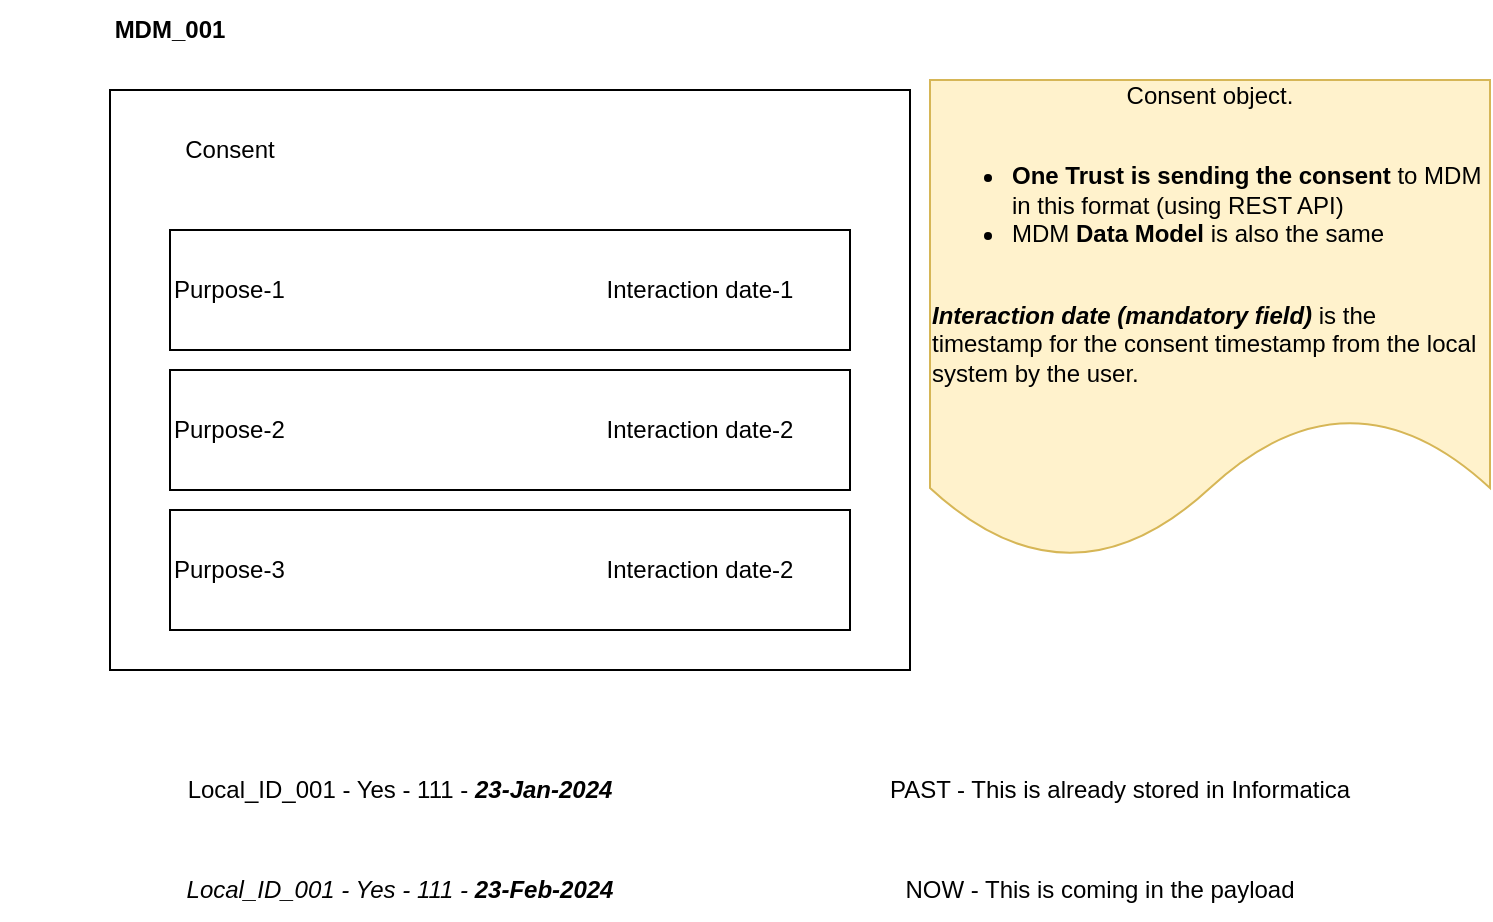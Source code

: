 <mxfile version="24.0.7" type="github" pages="4">
  <diagram name="OT-MDM" id="iXr3DxbBh9tyG3I7lu1P">
    <mxGraphModel dx="1290" dy="661" grid="1" gridSize="10" guides="1" tooltips="1" connect="1" arrows="1" fold="1" page="1" pageScale="1" pageWidth="850" pageHeight="1100" math="0" shadow="0">
      <root>
        <mxCell id="0" />
        <mxCell id="1" parent="0" />
        <mxCell id="reyr7MXeVGvhNN7MZA6h-1" value="" style="rounded=0;whiteSpace=wrap;html=1;" parent="1" vertex="1">
          <mxGeometry x="140" y="135" width="400" height="290" as="geometry" />
        </mxCell>
        <mxCell id="reyr7MXeVGvhNN7MZA6h-2" value="Consent" style="text;html=1;strokeColor=none;fillColor=none;align=center;verticalAlign=middle;whiteSpace=wrap;rounded=0;" parent="1" vertex="1">
          <mxGeometry x="170" y="150" width="60" height="30" as="geometry" />
        </mxCell>
        <mxCell id="reyr7MXeVGvhNN7MZA6h-3" value="Purpose-1" style="rounded=0;whiteSpace=wrap;html=1;align=left;" parent="1" vertex="1">
          <mxGeometry x="170" y="205" width="340" height="60" as="geometry" />
        </mxCell>
        <mxCell id="reyr7MXeVGvhNN7MZA6h-4" value="Purpose-2" style="rounded=0;whiteSpace=wrap;html=1;align=left;" parent="1" vertex="1">
          <mxGeometry x="170" y="275" width="340" height="60" as="geometry" />
        </mxCell>
        <mxCell id="reyr7MXeVGvhNN7MZA6h-5" value="Purpose-3" style="rounded=0;whiteSpace=wrap;html=1;align=left;" parent="1" vertex="1">
          <mxGeometry x="170" y="345" width="340" height="60" as="geometry" />
        </mxCell>
        <mxCell id="reyr7MXeVGvhNN7MZA6h-6" value="Interaction date-1" style="text;html=1;strokeColor=none;fillColor=none;align=center;verticalAlign=middle;whiteSpace=wrap;rounded=0;" parent="1" vertex="1">
          <mxGeometry x="380" y="220" width="110" height="30" as="geometry" />
        </mxCell>
        <mxCell id="reyr7MXeVGvhNN7MZA6h-7" value="Interaction date-2" style="text;html=1;strokeColor=none;fillColor=none;align=center;verticalAlign=middle;whiteSpace=wrap;rounded=0;" parent="1" vertex="1">
          <mxGeometry x="380" y="290" width="110" height="30" as="geometry" />
        </mxCell>
        <mxCell id="reyr7MXeVGvhNN7MZA6h-8" value="Interaction date-2" style="text;html=1;strokeColor=none;fillColor=none;align=center;verticalAlign=middle;whiteSpace=wrap;rounded=0;" parent="1" vertex="1">
          <mxGeometry x="380" y="360" width="110" height="30" as="geometry" />
        </mxCell>
        <mxCell id="reyr7MXeVGvhNN7MZA6h-9" value="Consent object.&lt;br&gt;&lt;br&gt;&lt;div style=&quot;text-align: left;&quot;&gt;&lt;ul&gt;&lt;li&gt;&lt;span style=&quot;background-color: initial;&quot;&gt;&lt;b&gt;One Trust is sending the consent&lt;/b&gt; to MDM in this format (using REST API)&lt;/span&gt;&lt;/li&gt;&lt;li&gt;&lt;span style=&quot;background-color: initial;&quot;&gt;MDM &lt;b&gt;Data Model&lt;/b&gt; is also the same&lt;/span&gt;&lt;/li&gt;&lt;/ul&gt;&lt;div&gt;&lt;br&gt;&lt;/div&gt;&lt;div&gt;&lt;b&gt;&lt;i&gt;Interaction date (mandatory field)&lt;/i&gt;&amp;nbsp;&lt;/b&gt;is the timestamp for the consent timestamp from the local system by the user.&lt;/div&gt;&lt;div&gt;&lt;br&gt;&lt;/div&gt;&lt;/div&gt;" style="shape=document;whiteSpace=wrap;html=1;boundedLbl=1;fillColor=#fff2cc;strokeColor=#d6b656;" parent="1" vertex="1">
          <mxGeometry x="550" y="130" width="280" height="240" as="geometry" />
        </mxCell>
        <mxCell id="reyr7MXeVGvhNN7MZA6h-10" value="MDM_001" style="text;html=1;strokeColor=none;fillColor=none;align=center;verticalAlign=middle;whiteSpace=wrap;rounded=0;fontStyle=1" parent="1" vertex="1">
          <mxGeometry x="140" y="90" width="60" height="30" as="geometry" />
        </mxCell>
        <mxCell id="zFzDZJ6lFIhTBEleKPdN-1" value="Local_ID_001 - Yes - 111 - &lt;i&gt;&lt;b&gt;23-Jan-2024&lt;/b&gt;&lt;/i&gt;" style="text;html=1;align=center;verticalAlign=middle;whiteSpace=wrap;rounded=0;fontStyle=0" vertex="1" parent="1">
          <mxGeometry x="85" y="470" width="400" height="30" as="geometry" />
        </mxCell>
        <mxCell id="zFzDZJ6lFIhTBEleKPdN-2" value="Local_ID_001 - Yes - 111 - &lt;b&gt;23-Feb-2024&lt;/b&gt;" style="text;html=1;align=center;verticalAlign=middle;whiteSpace=wrap;rounded=0;fontStyle=2" vertex="1" parent="1">
          <mxGeometry x="85" y="520" width="400" height="30" as="geometry" />
        </mxCell>
        <mxCell id="zFzDZJ6lFIhTBEleKPdN-3" value="PAST - This is already stored in Informatica" style="text;html=1;align=center;verticalAlign=middle;whiteSpace=wrap;rounded=0;" vertex="1" parent="1">
          <mxGeometry x="505" y="470" width="280" height="30" as="geometry" />
        </mxCell>
        <mxCell id="zFzDZJ6lFIhTBEleKPdN-4" value="NOW - This is coming in the payload" style="text;html=1;align=center;verticalAlign=middle;whiteSpace=wrap;rounded=0;" vertex="1" parent="1">
          <mxGeometry x="505" y="520" width="260" height="30" as="geometry" />
        </mxCell>
      </root>
    </mxGraphModel>
  </diagram>
  <diagram id="JwgpI6v0fydB3AKI-9C6" name="MDM-OT">
    <mxGraphModel dx="1290" dy="661" grid="1" gridSize="10" guides="1" tooltips="1" connect="1" arrows="1" fold="1" page="1" pageScale="1" pageWidth="850" pageHeight="1100" math="0" shadow="0">
      <root>
        <mxCell id="0" />
        <mxCell id="1" parent="0" />
        <mxCell id="jvlo6oTxEAvihXrLPwBr-1" value="" style="rounded=0;whiteSpace=wrap;html=1;" parent="1" vertex="1">
          <mxGeometry x="45" y="210" width="400" height="160" as="geometry" />
        </mxCell>
        <mxCell id="jvlo6oTxEAvihXrLPwBr-2" value="Consent" style="text;html=1;strokeColor=none;fillColor=none;align=center;verticalAlign=middle;whiteSpace=wrap;rounded=0;" parent="1" vertex="1">
          <mxGeometry x="205" y="220" width="60" height="30" as="geometry" />
        </mxCell>
        <mxCell id="jvlo6oTxEAvihXrLPwBr-3" value="Purpose-1" style="rounded=0;whiteSpace=wrap;html=1;align=left;" parent="1" vertex="1">
          <mxGeometry x="75" y="280" width="340" height="60" as="geometry" />
        </mxCell>
        <mxCell id="jvlo6oTxEAvihXrLPwBr-4" value="Interaction date-1" style="text;html=1;strokeColor=none;fillColor=none;align=center;verticalAlign=middle;whiteSpace=wrap;rounded=0;" parent="1" vertex="1">
          <mxGeometry x="65" y="220" width="110" height="30" as="geometry" />
        </mxCell>
        <mxCell id="jvlo6oTxEAvihXrLPwBr-5" value="Consent object (Expected).&lt;b&gt;during submission&lt;/b&gt;&lt;br&gt;&lt;br&gt;&lt;div style=&quot;&quot;&gt;&lt;ul&gt;&lt;li style=&quot;&quot;&gt;&lt;span style=&quot;background-color: initial;&quot;&gt;One Trust expects the consent to be submitted in this format using the Consent submission API.&lt;/span&gt;&lt;/li&gt;&lt;/ul&gt;&lt;div&gt;&lt;br&gt;&lt;/div&gt;&lt;div&gt;So, need to send this three times.&lt;/div&gt;&lt;div&gt;&lt;br&gt;&lt;/div&gt;&lt;div&gt;Interaction date is the sme for all the purposes&lt;/div&gt;&lt;/div&gt;" style="shape=document;whiteSpace=wrap;html=1;boundedLbl=1;fillColor=#fff2cc;strokeColor=#d6b656;align=left;size=0.059;" parent="1" vertex="1">
          <mxGeometry x="525" y="320" width="280" height="230" as="geometry" />
        </mxCell>
        <mxCell id="jvlo6oTxEAvihXrLPwBr-6" value="" style="rounded=0;whiteSpace=wrap;html=1;" parent="1" vertex="1">
          <mxGeometry x="45" y="410" width="400" height="160" as="geometry" />
        </mxCell>
        <mxCell id="jvlo6oTxEAvihXrLPwBr-7" value="Consent" style="text;html=1;strokeColor=none;fillColor=none;align=center;verticalAlign=middle;whiteSpace=wrap;rounded=0;" parent="1" vertex="1">
          <mxGeometry x="235" y="420" width="60" height="30" as="geometry" />
        </mxCell>
        <mxCell id="jvlo6oTxEAvihXrLPwBr-8" value="Purpose-2" style="rounded=0;whiteSpace=wrap;html=1;align=left;" parent="1" vertex="1">
          <mxGeometry x="75" y="480" width="340" height="60" as="geometry" />
        </mxCell>
        <mxCell id="jvlo6oTxEAvihXrLPwBr-9" value="Interaction date-2" style="text;html=1;strokeColor=none;fillColor=none;align=center;verticalAlign=middle;whiteSpace=wrap;rounded=0;" parent="1" vertex="1">
          <mxGeometry x="75" y="435" width="110" height="30" as="geometry" />
        </mxCell>
        <mxCell id="jvlo6oTxEAvihXrLPwBr-10" value="" style="rounded=0;whiteSpace=wrap;html=1;" parent="1" vertex="1">
          <mxGeometry x="45" y="610" width="400" height="160" as="geometry" />
        </mxCell>
        <mxCell id="jvlo6oTxEAvihXrLPwBr-11" value="Consent" style="text;html=1;strokeColor=none;fillColor=none;align=center;verticalAlign=middle;whiteSpace=wrap;rounded=0;" parent="1" vertex="1">
          <mxGeometry x="235" y="620" width="60" height="30" as="geometry" />
        </mxCell>
        <mxCell id="jvlo6oTxEAvihXrLPwBr-12" value="Purpose-3" style="rounded=0;whiteSpace=wrap;html=1;align=left;" parent="1" vertex="1">
          <mxGeometry x="75" y="680" width="340" height="60" as="geometry" />
        </mxCell>
        <mxCell id="jvlo6oTxEAvihXrLPwBr-13" value="Interaction date-3" style="text;html=1;strokeColor=none;fillColor=none;align=center;verticalAlign=middle;whiteSpace=wrap;rounded=0;" parent="1" vertex="1">
          <mxGeometry x="75" y="635" width="110" height="30" as="geometry" />
        </mxCell>
        <mxCell id="jvlo6oTxEAvihXrLPwBr-14" value="MDM_001" style="text;html=1;strokeColor=none;fillColor=none;align=center;verticalAlign=middle;whiteSpace=wrap;rounded=0;" parent="1" vertex="1">
          <mxGeometry x="45" y="180" width="60" height="30" as="geometry" />
        </mxCell>
        <mxCell id="jvlo6oTxEAvihXrLPwBr-15" value="MDM_001" style="text;html=1;strokeColor=none;fillColor=none;align=center;verticalAlign=middle;whiteSpace=wrap;rounded=0;" parent="1" vertex="1">
          <mxGeometry x="45" y="380" width="60" height="30" as="geometry" />
        </mxCell>
        <mxCell id="jvlo6oTxEAvihXrLPwBr-16" value="MDM_001" style="text;html=1;strokeColor=none;fillColor=none;align=center;verticalAlign=middle;whiteSpace=wrap;rounded=0;" parent="1" vertex="1">
          <mxGeometry x="45" y="580" width="60" height="30" as="geometry" />
        </mxCell>
        <mxCell id="RSynuTvnJzF3PBYp2YMw-2" value="OT" style="rounded=0;whiteSpace=wrap;html=1;" vertex="1" parent="1">
          <mxGeometry x="390" y="70" width="120" height="60" as="geometry" />
        </mxCell>
        <mxCell id="RSynuTvnJzF3PBYp2YMw-4" style="edgeStyle=orthogonalEdgeStyle;rounded=0;orthogonalLoop=1;jettySize=auto;html=1;" edge="1" parent="1" source="RSynuTvnJzF3PBYp2YMw-3" target="RSynuTvnJzF3PBYp2YMw-2">
          <mxGeometry relative="1" as="geometry" />
        </mxCell>
        <mxCell id="RSynuTvnJzF3PBYp2YMw-3" value="MDM" style="rounded=1;whiteSpace=wrap;html=1;" vertex="1" parent="1">
          <mxGeometry x="40" y="70" width="120" height="60" as="geometry" />
        </mxCell>
      </root>
    </mxGraphModel>
  </diagram>
  <diagram id="PtORiU_ocRqzdzv2F50y" name="OT-Scenario">
    <mxGraphModel dx="1290" dy="661" grid="1" gridSize="10" guides="1" tooltips="1" connect="1" arrows="1" fold="1" page="1" pageScale="1" pageWidth="850" pageHeight="1100" math="0" shadow="0">
      <root>
        <mxCell id="0" />
        <mxCell id="1" parent="0" />
      </root>
    </mxGraphModel>
  </diagram>
  <diagram id="27iWsrHA2Gw_Uu9LB8M7" name="Process">
    <mxGraphModel dx="1290" dy="661" grid="1" gridSize="10" guides="1" tooltips="1" connect="1" arrows="1" fold="1" page="1" pageScale="1" pageWidth="850" pageHeight="1100" math="0" shadow="0">
      <root>
        <mxCell id="0" />
        <mxCell id="1" parent="0" />
        <mxCell id="Se64f8x0FAVomV_Zp5eu-5" value="" style="edgeStyle=orthogonalEdgeStyle;rounded=0;orthogonalLoop=1;jettySize=auto;html=1;" edge="1" parent="1" source="Se64f8x0FAVomV_Zp5eu-2" target="Se64f8x0FAVomV_Zp5eu-4">
          <mxGeometry relative="1" as="geometry" />
        </mxCell>
        <mxCell id="Se64f8x0FAVomV_Zp5eu-2" value="Primary Process" style="shape=process;whiteSpace=wrap;html=1;backgroundOutline=1;" vertex="1" parent="1">
          <mxGeometry x="70" y="240" width="120" height="60" as="geometry" />
        </mxCell>
        <mxCell id="Se64f8x0FAVomV_Zp5eu-3" value="&lt;span style=&quot;color: rgb(0, 0, 0); font-family: Helvetica; font-size: 12px; font-style: normal; font-variant-ligatures: normal; font-variant-caps: normal; font-weight: 400; letter-spacing: normal; orphans: 2; text-align: center; text-indent: 0px; text-transform: none; widows: 2; word-spacing: 0px; -webkit-text-stroke-width: 0px; white-space: normal; background-color: rgb(251, 251, 251); text-decoration-thickness: initial; text-decoration-style: initial; text-decoration-color: initial; display: inline !important; float: none;&quot;&gt;Near real time ingestion from a Local System&lt;/span&gt;" style="text;whiteSpace=wrap;html=1;" vertex="1" parent="1">
          <mxGeometry x="60" y="330" width="140" height="40" as="geometry" />
        </mxCell>
        <mxCell id="Se64f8x0FAVomV_Zp5eu-7" style="edgeStyle=orthogonalEdgeStyle;rounded=0;orthogonalLoop=1;jettySize=auto;html=1;" edge="1" parent="1" source="Se64f8x0FAVomV_Zp5eu-4" target="Se64f8x0FAVomV_Zp5eu-6">
          <mxGeometry relative="1" as="geometry" />
        </mxCell>
        <mxCell id="Se64f8x0FAVomV_Zp5eu-4" value="Get the Consent Data from Payload" style="whiteSpace=wrap;html=1;" vertex="1" parent="1">
          <mxGeometry x="270" y="240" width="120" height="60" as="geometry" />
        </mxCell>
        <mxCell id="Se64f8x0FAVomV_Zp5eu-9" value="" style="edgeStyle=orthogonalEdgeStyle;rounded=0;orthogonalLoop=1;jettySize=auto;html=1;" edge="1" parent="1" source="Se64f8x0FAVomV_Zp5eu-6" target="Se64f8x0FAVomV_Zp5eu-8">
          <mxGeometry relative="1" as="geometry" />
        </mxCell>
        <mxCell id="Se64f8x0FAVomV_Zp5eu-21" value="Yes" style="edgeLabel;html=1;align=center;verticalAlign=middle;resizable=0;points=[];" vertex="1" connectable="0" parent="Se64f8x0FAVomV_Zp5eu-9">
          <mxGeometry x="-0.004" y="-1" relative="1" as="geometry">
            <mxPoint as="offset" />
          </mxGeometry>
        </mxCell>
        <mxCell id="Se64f8x0FAVomV_Zp5eu-11" value="" style="edgeStyle=orthogonalEdgeStyle;rounded=0;orthogonalLoop=1;jettySize=auto;html=1;" edge="1" parent="1" source="Se64f8x0FAVomV_Zp5eu-6">
          <mxGeometry relative="1" as="geometry">
            <mxPoint x="555" y="120" as="targetPoint" />
          </mxGeometry>
        </mxCell>
        <mxCell id="Se64f8x0FAVomV_Zp5eu-20" value="No" style="edgeLabel;html=1;align=center;verticalAlign=middle;resizable=0;points=[];" vertex="1" connectable="0" parent="Se64f8x0FAVomV_Zp5eu-11">
          <mxGeometry x="-0.24" relative="1" as="geometry">
            <mxPoint as="offset" />
          </mxGeometry>
        </mxCell>
        <mxCell id="Se64f8x0FAVomV_Zp5eu-6" value="IsConsentExists?" style="rhombus;whiteSpace=wrap;html=1;" vertex="1" parent="1">
          <mxGeometry x="500" y="220" width="110" height="100" as="geometry" />
        </mxCell>
        <mxCell id="Se64f8x0FAVomV_Zp5eu-28" value="" style="edgeStyle=orthogonalEdgeStyle;rounded=0;orthogonalLoop=1;jettySize=auto;html=1;" edge="1" parent="1" source="Se64f8x0FAVomV_Zp5eu-8" target="Se64f8x0FAVomV_Zp5eu-27">
          <mxGeometry relative="1" as="geometry" />
        </mxCell>
        <mxCell id="Se64f8x0FAVomV_Zp5eu-8" value="Get the &lt;b&gt;interaction_date &lt;/b&gt;from Payload" style="whiteSpace=wrap;html=1;" vertex="1" parent="1">
          <mxGeometry x="700" y="240" width="120" height="60" as="geometry" />
        </mxCell>
        <mxCell id="Se64f8x0FAVomV_Zp5eu-13" value="END" style="ellipse;whiteSpace=wrap;html=1;aspect=fixed;" vertex="1" parent="1">
          <mxGeometry x="515" y="40" width="80" height="80" as="geometry" />
        </mxCell>
        <mxCell id="Se64f8x0FAVomV_Zp5eu-17" value="" style="edgeStyle=orthogonalEdgeStyle;rounded=0;orthogonalLoop=1;jettySize=auto;html=1;" edge="1" parent="1" source="Se64f8x0FAVomV_Zp5eu-14" target="Se64f8x0FAVomV_Zp5eu-16">
          <mxGeometry relative="1" as="geometry" />
        </mxCell>
        <mxCell id="Se64f8x0FAVomV_Zp5eu-14" value="Get the &lt;b&gt;stored interaction_date&lt;/b&gt; from XREF (MDM DB)" style="whiteSpace=wrap;html=1;" vertex="1" parent="1">
          <mxGeometry x="380" y="380" width="120" height="60" as="geometry" />
        </mxCell>
        <mxCell id="Se64f8x0FAVomV_Zp5eu-24" value="" style="edgeStyle=orthogonalEdgeStyle;rounded=0;orthogonalLoop=1;jettySize=auto;html=1;entryX=0;entryY=0.5;entryDx=0;entryDy=0;" edge="1" parent="1" source="Se64f8x0FAVomV_Zp5eu-16" target="Se64f8x0FAVomV_Zp5eu-34">
          <mxGeometry relative="1" as="geometry">
            <mxPoint x="215" y="540" as="targetPoint" />
            <Array as="points">
              <mxPoint x="215" y="570" />
            </Array>
          </mxGeometry>
        </mxCell>
        <mxCell id="Se64f8x0FAVomV_Zp5eu-37" value="Yes" style="edgeLabel;html=1;align=center;verticalAlign=middle;resizable=0;points=[];" vertex="1" connectable="0" parent="Se64f8x0FAVomV_Zp5eu-24">
          <mxGeometry x="0.022" y="-2" relative="1" as="geometry">
            <mxPoint as="offset" />
          </mxGeometry>
        </mxCell>
        <mxCell id="Se64f8x0FAVomV_Zp5eu-32" style="edgeStyle=orthogonalEdgeStyle;rounded=0;orthogonalLoop=1;jettySize=auto;html=1;" edge="1" parent="1" source="Se64f8x0FAVomV_Zp5eu-16" target="Se64f8x0FAVomV_Zp5eu-18">
          <mxGeometry relative="1" as="geometry" />
        </mxCell>
        <mxCell id="Se64f8x0FAVomV_Zp5eu-38" value="No" style="edgeLabel;html=1;align=center;verticalAlign=middle;resizable=0;points=[];" vertex="1" connectable="0" parent="Se64f8x0FAVomV_Zp5eu-32">
          <mxGeometry x="-0.272" y="-3" relative="1" as="geometry">
            <mxPoint as="offset" />
          </mxGeometry>
        </mxCell>
        <mxCell id="Se64f8x0FAVomV_Zp5eu-16" value="interaction_date &amp;gt; stored_interaction_date" style="rhombus;whiteSpace=wrap;html=1;" vertex="1" parent="1">
          <mxGeometry x="120" y="370" width="190" height="80" as="geometry" />
        </mxCell>
        <mxCell id="Se64f8x0FAVomV_Zp5eu-18" value="END" style="ellipse;whiteSpace=wrap;html=1;" vertex="1" parent="1">
          <mxGeometry x="10" y="380" width="60" height="60" as="geometry" />
        </mxCell>
        <mxCell id="Se64f8x0FAVomV_Zp5eu-30" value="" style="edgeStyle=orthogonalEdgeStyle;rounded=0;orthogonalLoop=1;jettySize=auto;html=1;" edge="1" parent="1" source="Se64f8x0FAVomV_Zp5eu-27" target="Se64f8x0FAVomV_Zp5eu-29">
          <mxGeometry relative="1" as="geometry" />
        </mxCell>
        <mxCell id="Se64f8x0FAVomV_Zp5eu-27" value="Get the existing consent based on the Local Sys ID" style="whiteSpace=wrap;html=1;" vertex="1" parent="1">
          <mxGeometry x="700" y="380" width="120" height="60" as="geometry" />
        </mxCell>
        <mxCell id="Se64f8x0FAVomV_Zp5eu-31" style="edgeStyle=orthogonalEdgeStyle;rounded=0;orthogonalLoop=1;jettySize=auto;html=1;entryX=1;entryY=0.5;entryDx=0;entryDy=0;" edge="1" parent="1" source="Se64f8x0FAVomV_Zp5eu-29" target="Se64f8x0FAVomV_Zp5eu-14">
          <mxGeometry relative="1" as="geometry" />
        </mxCell>
        <mxCell id="Se64f8x0FAVomV_Zp5eu-33" value="Yes" style="edgeLabel;html=1;align=center;verticalAlign=middle;resizable=0;points=[];" vertex="1" connectable="0" parent="Se64f8x0FAVomV_Zp5eu-31">
          <mxGeometry x="0.005" y="1" relative="1" as="geometry">
            <mxPoint as="offset" />
          </mxGeometry>
        </mxCell>
        <mxCell id="Se64f8x0FAVomV_Zp5eu-35" value="" style="edgeStyle=orthogonalEdgeStyle;rounded=0;orthogonalLoop=1;jettySize=auto;html=1;" edge="1" parent="1" source="Se64f8x0FAVomV_Zp5eu-29" target="Se64f8x0FAVomV_Zp5eu-34">
          <mxGeometry relative="1" as="geometry" />
        </mxCell>
        <mxCell id="Se64f8x0FAVomV_Zp5eu-36" value="No" style="edgeLabel;html=1;align=center;verticalAlign=middle;resizable=0;points=[];" vertex="1" connectable="0" parent="Se64f8x0FAVomV_Zp5eu-35">
          <mxGeometry y="1" relative="1" as="geometry">
            <mxPoint as="offset" />
          </mxGeometry>
        </mxCell>
        <mxCell id="Se64f8x0FAVomV_Zp5eu-29" value="IsConsent Exists" style="rhombus;whiteSpace=wrap;html=1;" vertex="1" parent="1">
          <mxGeometry x="580" y="370" width="80" height="80" as="geometry" />
        </mxCell>
        <mxCell id="Se64f8x0FAVomV_Zp5eu-40" value="" style="edgeStyle=orthogonalEdgeStyle;rounded=0;orthogonalLoop=1;jettySize=auto;html=1;" edge="1" parent="1" source="Se64f8x0FAVomV_Zp5eu-34" target="Se64f8x0FAVomV_Zp5eu-39">
          <mxGeometry relative="1" as="geometry" />
        </mxCell>
        <mxCell id="Se64f8x0FAVomV_Zp5eu-34" value="SearchMatch" style="whiteSpace=wrap;html=1;" vertex="1" parent="1">
          <mxGeometry x="560" y="540" width="120" height="60" as="geometry" />
        </mxCell>
        <mxCell id="Se64f8x0FAVomV_Zp5eu-42" value="" style="edgeStyle=orthogonalEdgeStyle;rounded=0;orthogonalLoop=1;jettySize=auto;html=1;" edge="1" parent="1" source="Se64f8x0FAVomV_Zp5eu-39" target="Se64f8x0FAVomV_Zp5eu-41">
          <mxGeometry relative="1" as="geometry" />
        </mxCell>
        <mxCell id="Se64f8x0FAVomV_Zp5eu-45" value="No" style="edgeLabel;html=1;align=center;verticalAlign=middle;resizable=0;points=[];" vertex="1" connectable="0" parent="Se64f8x0FAVomV_Zp5eu-42">
          <mxGeometry x="-0.307" y="-3" relative="1" as="geometry">
            <mxPoint as="offset" />
          </mxGeometry>
        </mxCell>
        <mxCell id="Se64f8x0FAVomV_Zp5eu-44" value="" style="edgeStyle=orthogonalEdgeStyle;rounded=0;orthogonalLoop=1;jettySize=auto;html=1;" edge="1" parent="1" source="Se64f8x0FAVomV_Zp5eu-39" target="Se64f8x0FAVomV_Zp5eu-43">
          <mxGeometry relative="1" as="geometry" />
        </mxCell>
        <mxCell id="Se64f8x0FAVomV_Zp5eu-46" value="Yes" style="edgeLabel;html=1;align=center;verticalAlign=middle;resizable=0;points=[];" vertex="1" connectable="0" parent="Se64f8x0FAVomV_Zp5eu-44">
          <mxGeometry x="0.007" y="-1" relative="1" as="geometry">
            <mxPoint as="offset" />
          </mxGeometry>
        </mxCell>
        <mxCell id="Se64f8x0FAVomV_Zp5eu-39" value="isMatched" style="rhombus;whiteSpace=wrap;html=1;" vertex="1" parent="1">
          <mxGeometry x="580" y="670" width="80" height="80" as="geometry" />
        </mxCell>
        <mxCell id="Se64f8x0FAVomV_Zp5eu-41" value="OT Consent Update" style="whiteSpace=wrap;html=1;" vertex="1" parent="1">
          <mxGeometry x="720" y="680" width="120" height="60" as="geometry" />
        </mxCell>
        <mxCell id="Se64f8x0FAVomV_Zp5eu-48" value="" style="edgeStyle=orthogonalEdgeStyle;rounded=0;orthogonalLoop=1;jettySize=auto;html=1;" edge="1" parent="1" source="Se64f8x0FAVomV_Zp5eu-43" target="Se64f8x0FAVomV_Zp5eu-47">
          <mxGeometry relative="1" as="geometry" />
        </mxCell>
        <mxCell id="Se64f8x0FAVomV_Zp5eu-43" value="Get the MDM_IDs marked for merging" style="whiteSpace=wrap;html=1;" vertex="1" parent="1">
          <mxGeometry x="400" y="680" width="120" height="60" as="geometry" />
        </mxCell>
        <mxCell id="Se64f8x0FAVomV_Zp5eu-52" value="" style="edgeStyle=orthogonalEdgeStyle;rounded=0;orthogonalLoop=1;jettySize=auto;html=1;" edge="1" parent="1" source="Se64f8x0FAVomV_Zp5eu-47" target="Se64f8x0FAVomV_Zp5eu-51">
          <mxGeometry relative="1" as="geometry" />
        </mxCell>
        <mxCell id="Se64f8x0FAVomV_Zp5eu-47" value="Get the existing Consent from OT for all the MDM_IDs" style="whiteSpace=wrap;html=1;" vertex="1" parent="1">
          <mxGeometry x="230" y="680" width="120" height="60" as="geometry" />
        </mxCell>
        <mxCell id="Se64f8x0FAVomV_Zp5eu-51" value="OT Consent Update with Merge service call(s)" style="whiteSpace=wrap;html=1;" vertex="1" parent="1">
          <mxGeometry x="30" y="680" width="120" height="60" as="geometry" />
        </mxCell>
      </root>
    </mxGraphModel>
  </diagram>
</mxfile>
